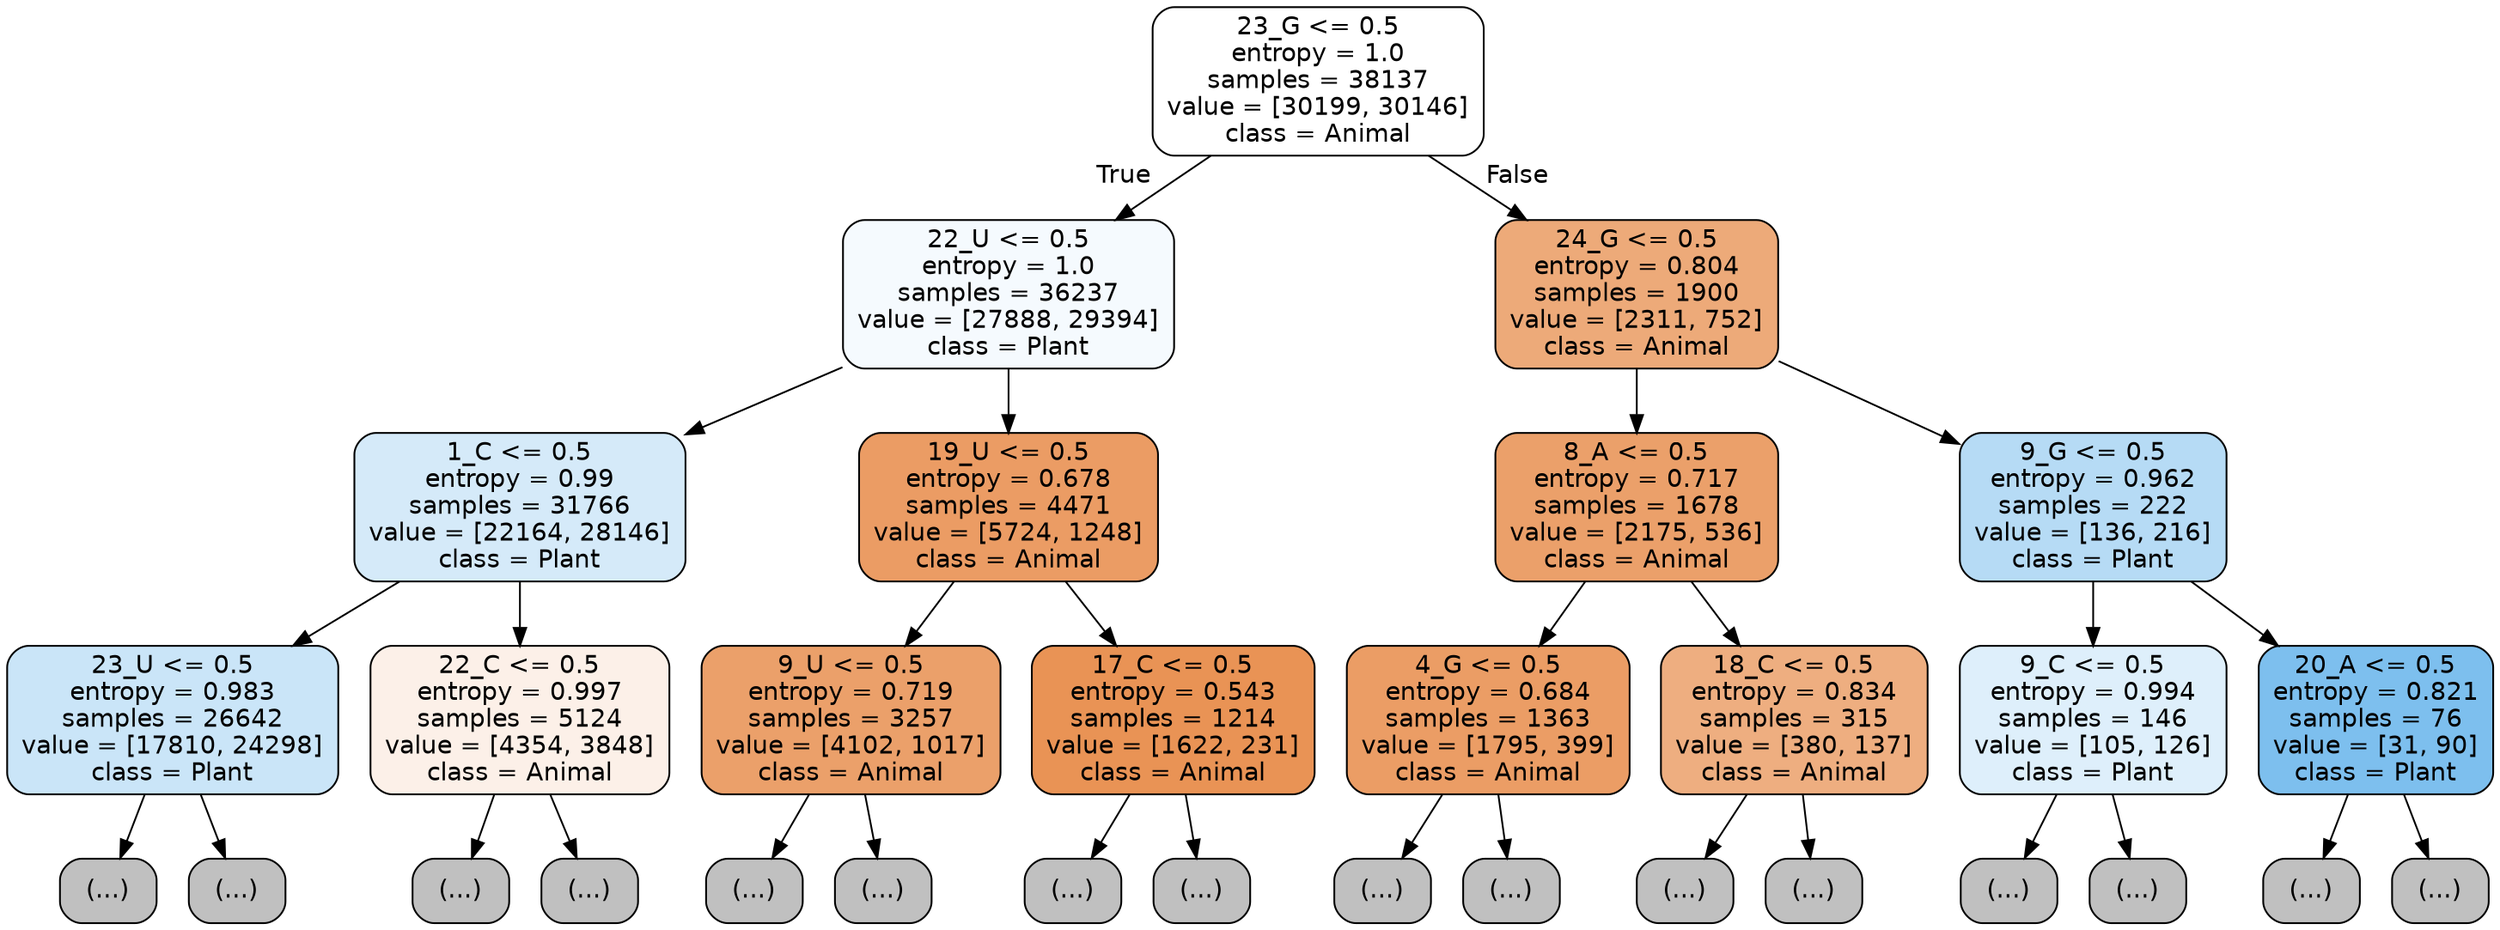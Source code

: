 digraph Tree {
node [shape=box, style="filled, rounded", color="black", fontname="helvetica"] ;
edge [fontname="helvetica"] ;
0 [label="23_G <= 0.5\nentropy = 1.0\nsamples = 38137\nvalue = [30199, 30146]\nclass = Animal", fillcolor="#ffffff"] ;
1 [label="22_U <= 0.5\nentropy = 1.0\nsamples = 36237\nvalue = [27888, 29394]\nclass = Plant", fillcolor="#f5fafe"] ;
0 -> 1 [labeldistance=2.5, labelangle=45, headlabel="True"] ;
2 [label="1_C <= 0.5\nentropy = 0.99\nsamples = 31766\nvalue = [22164, 28146]\nclass = Plant", fillcolor="#d5eaf9"] ;
1 -> 2 ;
3 [label="23_U <= 0.5\nentropy = 0.983\nsamples = 26642\nvalue = [17810, 24298]\nclass = Plant", fillcolor="#cae5f8"] ;
2 -> 3 ;
4 [label="(...)", fillcolor="#C0C0C0"] ;
3 -> 4 ;
11021 [label="(...)", fillcolor="#C0C0C0"] ;
3 -> 11021 ;
11520 [label="22_C <= 0.5\nentropy = 0.997\nsamples = 5124\nvalue = [4354, 3848]\nclass = Animal", fillcolor="#fcf0e8"] ;
2 -> 11520 ;
11521 [label="(...)", fillcolor="#C0C0C0"] ;
11520 -> 11521 ;
13798 [label="(...)", fillcolor="#C0C0C0"] ;
11520 -> 13798 ;
14143 [label="19_U <= 0.5\nentropy = 0.678\nsamples = 4471\nvalue = [5724, 1248]\nclass = Animal", fillcolor="#eb9c64"] ;
1 -> 14143 ;
14144 [label="9_U <= 0.5\nentropy = 0.719\nsamples = 3257\nvalue = [4102, 1017]\nclass = Animal", fillcolor="#eba06a"] ;
14143 -> 14144 ;
14145 [label="(...)", fillcolor="#C0C0C0"] ;
14144 -> 14145 ;
15092 [label="(...)", fillcolor="#C0C0C0"] ;
14144 -> 15092 ;
15489 [label="17_C <= 0.5\nentropy = 0.543\nsamples = 1214\nvalue = [1622, 231]\nclass = Animal", fillcolor="#e99355"] ;
14143 -> 15489 ;
15490 [label="(...)", fillcolor="#C0C0C0"] ;
15489 -> 15490 ;
15817 [label="(...)", fillcolor="#C0C0C0"] ;
15489 -> 15817 ;
15860 [label="24_G <= 0.5\nentropy = 0.804\nsamples = 1900\nvalue = [2311, 752]\nclass = Animal", fillcolor="#edaa79"] ;
0 -> 15860 [labeldistance=2.5, labelangle=-45, headlabel="False"] ;
15861 [label="8_A <= 0.5\nentropy = 0.717\nsamples = 1678\nvalue = [2175, 536]\nclass = Animal", fillcolor="#eba06a"] ;
15860 -> 15861 ;
15862 [label="4_G <= 0.5\nentropy = 0.684\nsamples = 1363\nvalue = [1795, 399]\nclass = Animal", fillcolor="#eb9d65"] ;
15861 -> 15862 ;
15863 [label="(...)", fillcolor="#C0C0C0"] ;
15862 -> 15863 ;
16206 [label="(...)", fillcolor="#C0C0C0"] ;
15862 -> 16206 ;
16313 [label="18_C <= 0.5\nentropy = 0.834\nsamples = 315\nvalue = [380, 137]\nclass = Animal", fillcolor="#eeae80"] ;
15861 -> 16313 ;
16314 [label="(...)", fillcolor="#C0C0C0"] ;
16313 -> 16314 ;
16411 [label="(...)", fillcolor="#C0C0C0"] ;
16313 -> 16411 ;
16448 [label="9_G <= 0.5\nentropy = 0.962\nsamples = 222\nvalue = [136, 216]\nclass = Plant", fillcolor="#b6dbf5"] ;
15860 -> 16448 ;
16449 [label="9_C <= 0.5\nentropy = 0.994\nsamples = 146\nvalue = [105, 126]\nclass = Plant", fillcolor="#deeffb"] ;
16448 -> 16449 ;
16450 [label="(...)", fillcolor="#C0C0C0"] ;
16449 -> 16450 ;
16519 [label="(...)", fillcolor="#C0C0C0"] ;
16449 -> 16519 ;
16550 [label="20_A <= 0.5\nentropy = 0.821\nsamples = 76\nvalue = [31, 90]\nclass = Plant", fillcolor="#7dbfee"] ;
16448 -> 16550 ;
16551 [label="(...)", fillcolor="#C0C0C0"] ;
16550 -> 16551 ;
16574 [label="(...)", fillcolor="#C0C0C0"] ;
16550 -> 16574 ;
}